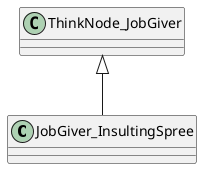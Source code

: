 @startuml
class JobGiver_InsultingSpree {
}
ThinkNode_JobGiver <|-- JobGiver_InsultingSpree
@enduml
